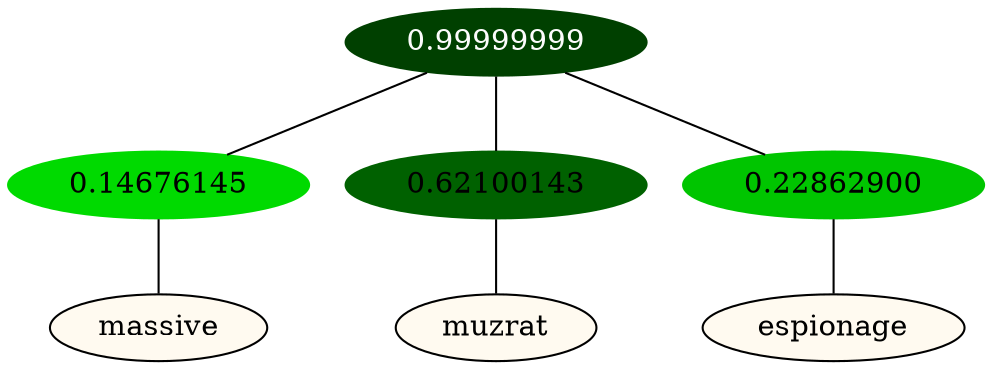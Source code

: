 graph {
	node [format=png height=0.15 nodesep=0.001 ordering=out overlap=prism overlap_scaling=0.01 ranksep=0.001 ratio=0.2 style=filled width=0.15]
	{
		rank=same
		a_w_1 [label=massive color=black fillcolor=floralwhite style="filled,solid"]
		a_w_2 [label=muzrat color=black fillcolor=floralwhite style="filled,solid"]
		a_w_3 [label=espionage color=black fillcolor=floralwhite style="filled,solid"]
	}
	a_n_1 -- a_w_1
	a_n_2 -- a_w_2
	a_n_3 -- a_w_3
	{
		rank=same
		a_n_1 [label=0.14676145 color="0.334 1.000 0.853" fontcolor=black]
		a_n_2 [label=0.62100143 color="0.334 1.000 0.379" fontcolor=black]
		a_n_3 [label=0.22862900 color="0.334 1.000 0.771" fontcolor=black]
	}
	a_n_0 [label=0.99999999 color="0.334 1.000 0.250" fontcolor=grey99]
	a_n_0 -- a_n_1
	a_n_0 -- a_n_2
	a_n_0 -- a_n_3
}
